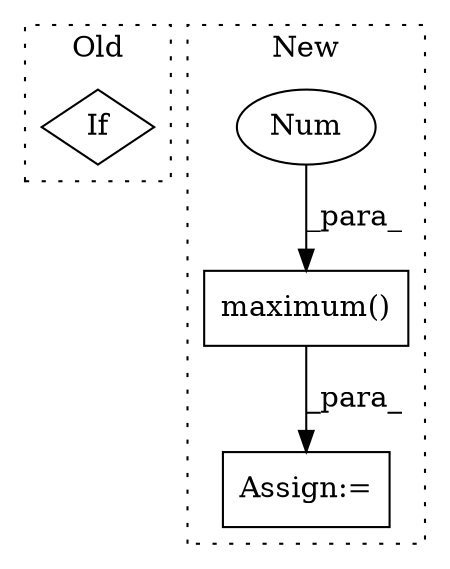 digraph G {
subgraph cluster0 {
1 [label="If" a="96" s="11659" l="3" shape="diamond"];
label = "Old";
style="dotted";
}
subgraph cluster1 {
2 [label="maximum()" a="75" s="11160,11192" l="29,1" shape="box"];
3 [label="Assign:=" a="68" s="11260" l="3" shape="box"];
4 [label="Num" a="76" s="11189" l="3" shape="ellipse"];
label = "New";
style="dotted";
}
2 -> 3 [label="_para_"];
4 -> 2 [label="_para_"];
}
